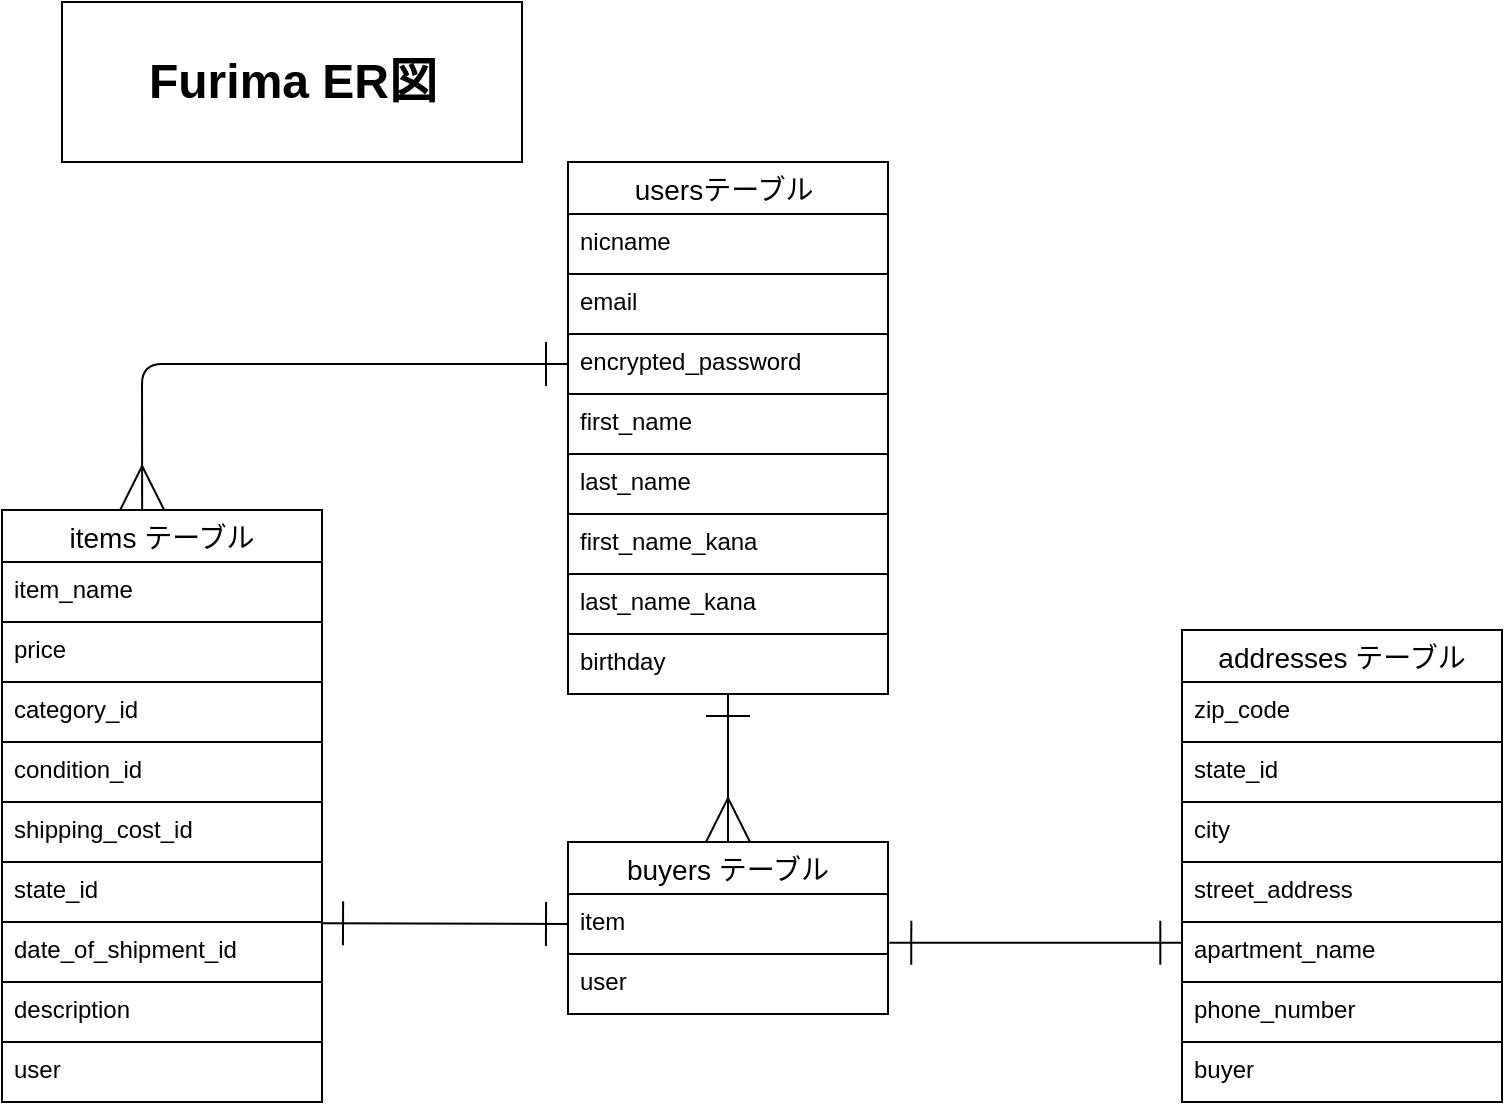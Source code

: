 <mxfile>
    <diagram id="XTIH5Lfn1OICUjFSAfwf" name="ページ1">
        <mxGraphModel dx="693" dy="648" grid="1" gridSize="10" guides="1" tooltips="1" connect="1" arrows="1" fold="1" page="1" pageScale="1" pageWidth="1169" pageHeight="827" background="#FFFFFF" math="0" shadow="0">
            <root>
                <mxCell id="0"/>
                <mxCell id="1" parent="0"/>
                <mxCell id="6" value="addresses テーブル" style="swimlane;fontStyle=0;childLayout=stackLayout;horizontal=1;startSize=26;horizontalStack=0;resizeParent=1;resizeParentMax=0;resizeLast=0;collapsible=1;marginBottom=0;align=center;fontSize=14;strokeColor=#000000;fontColor=#000000;" parent="1" vertex="1">
                    <mxGeometry x="640" y="384" width="160" height="236" as="geometry"/>
                </mxCell>
                <mxCell id="7" value="zip_code" style="text;spacingLeft=4;spacingRight=4;overflow=hidden;rotatable=0;points=[[0,0.5],[1,0.5]];portConstraint=eastwest;fontSize=12;strokeColor=#000000;fontColor=#000000;" parent="6" vertex="1">
                    <mxGeometry y="26" width="160" height="30" as="geometry"/>
                </mxCell>
                <mxCell id="8" value="state_id" style="text;spacingLeft=4;spacingRight=4;overflow=hidden;rotatable=0;points=[[0,0.5],[1,0.5]];portConstraint=eastwest;fontSize=12;strokeColor=#000000;fontColor=#000000;" parent="6" vertex="1">
                    <mxGeometry y="56" width="160" height="30" as="geometry"/>
                </mxCell>
                <mxCell id="9" value="city" style="text;spacingLeft=4;spacingRight=4;overflow=hidden;rotatable=0;points=[[0,0.5],[1,0.5]];portConstraint=eastwest;fontSize=12;strokeColor=#000000;fontColor=#000000;" parent="6" vertex="1">
                    <mxGeometry y="86" width="160" height="30" as="geometry"/>
                </mxCell>
                <mxCell id="29" value="street_address" style="text;spacingLeft=4;spacingRight=4;overflow=hidden;rotatable=0;points=[[0,0.5],[1,0.5]];portConstraint=eastwest;fontSize=12;strokeColor=#000000;fontColor=#000000;" parent="6" vertex="1">
                    <mxGeometry y="116" width="160" height="30" as="geometry"/>
                </mxCell>
                <mxCell id="30" value="apartment_name" style="text;spacingLeft=4;spacingRight=4;overflow=hidden;rotatable=0;points=[[0,0.5],[1,0.5]];portConstraint=eastwest;fontSize=12;strokeColor=#000000;fontColor=#000000;" parent="6" vertex="1">
                    <mxGeometry y="146" width="160" height="30" as="geometry"/>
                </mxCell>
                <mxCell id="38" value="phone_number" style="text;spacingLeft=4;spacingRight=4;overflow=hidden;rotatable=0;points=[[0,0.5],[1,0.5]];portConstraint=eastwest;fontSize=12;strokeColor=#000000;fontColor=#000000;" parent="6" vertex="1">
                    <mxGeometry y="176" width="160" height="30" as="geometry"/>
                </mxCell>
                <mxCell id="31" value="buyer" style="text;spacingLeft=4;spacingRight=4;overflow=hidden;rotatable=0;points=[[0,0.5],[1,0.5]];portConstraint=eastwest;fontSize=12;strokeColor=#000000;fontColor=#000000;" parent="6" vertex="1">
                    <mxGeometry y="206" width="160" height="30" as="geometry"/>
                </mxCell>
                <mxCell id="10" value="usersテーブル " style="swimlane;fontStyle=0;childLayout=stackLayout;horizontal=1;startSize=26;horizontalStack=0;resizeParent=1;resizeParentMax=0;resizeLast=0;collapsible=1;marginBottom=0;align=center;fontSize=14;strokeColor=#000000;fontColor=#000000;" parent="1" vertex="1">
                    <mxGeometry x="333" y="150" width="160" height="266" as="geometry"/>
                </mxCell>
                <mxCell id="11" value="nicname" style="text;spacingLeft=4;spacingRight=4;overflow=hidden;rotatable=0;points=[[0,0.5],[1,0.5]];portConstraint=eastwest;fontSize=12;strokeColor=#000000;fontColor=#000000;" parent="10" vertex="1">
                    <mxGeometry y="26" width="160" height="30" as="geometry"/>
                </mxCell>
                <mxCell id="12" value="email" style="text;spacingLeft=4;spacingRight=4;overflow=hidden;rotatable=0;points=[[0,0.5],[1,0.5]];portConstraint=eastwest;fontSize=12;strokeColor=#000000;fontColor=#000000;" parent="10" vertex="1">
                    <mxGeometry y="56" width="160" height="30" as="geometry"/>
                </mxCell>
                <mxCell id="13" value="encrypted_password" style="text;spacingLeft=4;spacingRight=4;overflow=hidden;rotatable=0;points=[[0,0.5],[1,0.5]];portConstraint=eastwest;fontSize=12;strokeColor=#000000;fontColor=#000000;" parent="10" vertex="1">
                    <mxGeometry y="86" width="160" height="30" as="geometry"/>
                </mxCell>
                <mxCell id="18" value="first_name" style="text;spacingLeft=4;spacingRight=4;overflow=hidden;rotatable=0;points=[[0,0.5],[1,0.5]];portConstraint=eastwest;fontSize=12;strokeColor=#000000;fontColor=#000000;" parent="10" vertex="1">
                    <mxGeometry y="116" width="160" height="30" as="geometry"/>
                </mxCell>
                <mxCell id="19" value="last_name" style="text;spacingLeft=4;spacingRight=4;overflow=hidden;rotatable=0;points=[[0,0.5],[1,0.5]];portConstraint=eastwest;fontSize=12;strokeColor=#000000;fontColor=#000000;" parent="10" vertex="1">
                    <mxGeometry y="146" width="160" height="30" as="geometry"/>
                </mxCell>
                <mxCell id="20" value="first_name_kana" style="text;spacingLeft=4;spacingRight=4;overflow=hidden;rotatable=0;points=[[0,0.5],[1,0.5]];portConstraint=eastwest;fontSize=12;strokeColor=#000000;fontColor=#000000;" parent="10" vertex="1">
                    <mxGeometry y="176" width="160" height="30" as="geometry"/>
                </mxCell>
                <mxCell id="21" value="last_name_kana" style="text;spacingLeft=4;spacingRight=4;overflow=hidden;rotatable=0;points=[[0,0.5],[1,0.5]];portConstraint=eastwest;fontSize=12;strokeColor=#000000;fontColor=#000000;" parent="10" vertex="1">
                    <mxGeometry y="206" width="160" height="30" as="geometry"/>
                </mxCell>
                <mxCell id="22" value="birthday" style="text;spacingLeft=4;spacingRight=4;overflow=hidden;rotatable=0;points=[[0,0.5],[1,0.5]];portConstraint=eastwest;fontSize=12;strokeColor=#000000;fontColor=#000000;" parent="10" vertex="1">
                    <mxGeometry y="236" width="160" height="30" as="geometry"/>
                </mxCell>
                <mxCell id="14" value="items テーブル" style="swimlane;fontStyle=0;childLayout=stackLayout;horizontal=1;startSize=26;horizontalStack=0;resizeParent=1;resizeParentMax=0;resizeLast=0;collapsible=1;marginBottom=0;align=center;fontSize=14;strokeColor=#000000;fontColor=#000000;" parent="1" vertex="1">
                    <mxGeometry x="50" y="324" width="160" height="296" as="geometry"/>
                </mxCell>
                <mxCell id="15" value="item_name" style="text;spacingLeft=4;spacingRight=4;overflow=hidden;rotatable=0;points=[[0,0.5],[1,0.5]];portConstraint=eastwest;fontSize=12;strokeColor=#000000;fontColor=#000000;" parent="14" vertex="1">
                    <mxGeometry y="26" width="160" height="30" as="geometry"/>
                </mxCell>
                <mxCell id="16" value="price" style="text;spacingLeft=4;spacingRight=4;overflow=hidden;rotatable=0;points=[[0,0.5],[1,0.5]];portConstraint=eastwest;fontSize=12;strokeColor=#000000;fontColor=#000000;" parent="14" vertex="1">
                    <mxGeometry y="56" width="160" height="30" as="geometry"/>
                </mxCell>
                <mxCell id="17" value="category_id" style="text;spacingLeft=4;spacingRight=4;overflow=hidden;rotatable=0;points=[[0,0.5],[1,0.5]];portConstraint=eastwest;fontSize=12;strokeColor=#000000;fontColor=#000000;" parent="14" vertex="1">
                    <mxGeometry y="86" width="160" height="30" as="geometry"/>
                </mxCell>
                <mxCell id="23" value="condition_id" style="text;spacingLeft=4;spacingRight=4;overflow=hidden;rotatable=0;points=[[0,0.5],[1,0.5]];portConstraint=eastwest;fontSize=12;strokeColor=#000000;fontColor=#000000;" parent="14" vertex="1">
                    <mxGeometry y="116" width="160" height="30" as="geometry"/>
                </mxCell>
                <mxCell id="24" value="shipping_cost_id" style="text;spacingLeft=4;spacingRight=4;overflow=hidden;rotatable=0;points=[[0,0.5],[1,0.5]];portConstraint=eastwest;fontSize=12;strokeColor=#000000;fontColor=#000000;" parent="14" vertex="1">
                    <mxGeometry y="146" width="160" height="30" as="geometry"/>
                </mxCell>
                <mxCell id="25" value="state_id" style="text;spacingLeft=4;spacingRight=4;overflow=hidden;rotatable=0;points=[[0,0.5],[1,0.5]];portConstraint=eastwest;fontSize=12;strokeColor=#000000;fontColor=#000000;" parent="14" vertex="1">
                    <mxGeometry y="176" width="160" height="30" as="geometry"/>
                </mxCell>
                <mxCell id="26" value="date_of_shipment_id" style="text;spacingLeft=4;spacingRight=4;overflow=hidden;rotatable=0;points=[[0,0.5],[1,0.5]];portConstraint=eastwest;fontSize=12;strokeColor=#000000;fontColor=#000000;" parent="14" vertex="1">
                    <mxGeometry y="206" width="160" height="30" as="geometry"/>
                </mxCell>
                <mxCell id="27" value="description" style="text;spacingLeft=4;spacingRight=4;overflow=hidden;rotatable=0;points=[[0,0.5],[1,0.5]];portConstraint=eastwest;fontSize=12;strokeColor=#000000;fontColor=#000000;" parent="14" vertex="1">
                    <mxGeometry y="236" width="160" height="30" as="geometry"/>
                </mxCell>
                <mxCell id="28" value="user" style="text;spacingLeft=4;spacingRight=4;overflow=hidden;rotatable=0;points=[[0,0.5],[1,0.5]];portConstraint=eastwest;fontSize=12;strokeColor=#000000;fontColor=#000000;" parent="14" vertex="1">
                    <mxGeometry y="266" width="160" height="30" as="geometry"/>
                </mxCell>
                <mxCell id="33" style="edgeStyle=none;rounded=1;html=1;exitX=0.5;exitY=0;exitDx=0;exitDy=0;entryX=0.5;entryY=1;entryDx=0;entryDy=0;startArrow=ERmany;startFill=0;endArrow=ERone;endFill=0;startSize=20;endSize=20;strokeWidth=1;strokeColor=#000000;fontColor=#000000;" parent="1" source="2" target="10" edge="1">
                    <mxGeometry relative="1" as="geometry">
                        <Array as="points"/>
                    </mxGeometry>
                </mxCell>
                <mxCell id="2" value="buyers テーブル" style="swimlane;fontStyle=0;childLayout=stackLayout;horizontal=1;startSize=26;horizontalStack=0;resizeParent=1;resizeParentMax=0;resizeLast=0;collapsible=1;marginBottom=0;align=center;fontSize=14;strokeColor=#000000;fontColor=#000000;" parent="1" vertex="1">
                    <mxGeometry x="333" y="490" width="160" height="86" as="geometry"/>
                </mxCell>
                <mxCell id="3" value="item" style="text;spacingLeft=4;spacingRight=4;overflow=hidden;rotatable=0;points=[[0,0.5],[1,0.5]];portConstraint=eastwest;fontSize=12;strokeColor=#000000;fontColor=#000000;" parent="2" vertex="1">
                    <mxGeometry y="26" width="160" height="30" as="geometry"/>
                </mxCell>
                <mxCell id="4" value="user" style="text;spacingLeft=4;spacingRight=4;overflow=hidden;rotatable=0;points=[[0,0.5],[1,0.5]];portConstraint=eastwest;fontSize=12;strokeColor=#000000;fontColor=#000000;" parent="2" vertex="1">
                    <mxGeometry y="56" width="160" height="30" as="geometry"/>
                </mxCell>
                <mxCell id="32" style="edgeStyle=none;html=1;exitX=0;exitY=0.5;exitDx=0;exitDy=0;entryX=0.438;entryY=0;entryDx=0;entryDy=0;entryPerimeter=0;endArrow=ERmany;endFill=0;strokeWidth=1;rounded=1;startSize=20;endSize=20;startArrow=ERone;startFill=0;strokeColor=#000000;fontColor=#000000;" parent="1" source="13" target="14" edge="1">
                    <mxGeometry relative="1" as="geometry">
                        <Array as="points">
                            <mxPoint x="120" y="251"/>
                        </Array>
                    </mxGeometry>
                </mxCell>
                <mxCell id="34" style="edgeStyle=none;rounded=1;html=1;entryX=0;entryY=0.5;entryDx=0;entryDy=0;startArrow=ERone;startFill=0;endArrow=ERone;endFill=0;startSize=20;endSize=20;strokeWidth=1;exitX=0.997;exitY=0.019;exitDx=0;exitDy=0;exitPerimeter=0;strokeColor=#000000;fontColor=#000000;" parent="1" source="26" target="3" edge="1">
                    <mxGeometry relative="1" as="geometry">
                        <mxPoint x="220" y="531" as="sourcePoint"/>
                    </mxGeometry>
                </mxCell>
                <mxCell id="36" style="edgeStyle=none;rounded=1;html=1;exitX=0.001;exitY=0.347;exitDx=0;exitDy=0;startArrow=ERone;startFill=0;endArrow=ERone;endFill=0;startSize=20;endSize=20;strokeWidth=1;exitPerimeter=0;entryX=1.004;entryY=0.812;entryDx=0;entryDy=0;entryPerimeter=0;strokeColor=#000000;fontColor=#000000;" parent="1" source="30" target="3" edge="1">
                    <mxGeometry relative="1" as="geometry">
                        <mxPoint x="540" y="540" as="targetPoint"/>
                    </mxGeometry>
                </mxCell>
                <mxCell id="37" value="Furima ER図" style="text;html=1;fontSize=24;fontStyle=1;verticalAlign=middle;align=center;strokeColor=#000000;fontColor=#000000;" parent="1" vertex="1">
                    <mxGeometry x="80" y="70" width="230" height="80" as="geometry"/>
                </mxCell>
            </root>
        </mxGraphModel>
    </diagram>
</mxfile>
